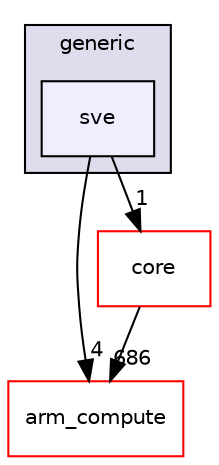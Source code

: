 digraph "src/cpu/kernels/activation/generic/sve" {
  compound=true
  node [ fontsize="10", fontname="Helvetica"];
  edge [ labelfontsize="10", labelfontname="Helvetica"];
  subgraph clusterdir_0eda15e1c70fe142771981aa2f90fcba {
    graph [ bgcolor="#ddddee", pencolor="black", label="generic" fontname="Helvetica", fontsize="10", URL="dir_0eda15e1c70fe142771981aa2f90fcba.xhtml"]
  dir_63597bf4925babb32fd9f1843cad56b0 [shape=box, label="sve", style="filled", fillcolor="#eeeeff", pencolor="black", URL="dir_63597bf4925babb32fd9f1843cad56b0.xhtml"];
  }
  dir_214608ef36d61442cb2b0c1c4e9a7def [shape=box label="arm_compute" fillcolor="white" style="filled" color="red" URL="dir_214608ef36d61442cb2b0c1c4e9a7def.xhtml"];
  dir_aebb8dcc11953d78e620bbef0b9e2183 [shape=box label="core" fillcolor="white" style="filled" color="red" URL="dir_aebb8dcc11953d78e620bbef0b9e2183.xhtml"];
  dir_63597bf4925babb32fd9f1843cad56b0->dir_214608ef36d61442cb2b0c1c4e9a7def [headlabel="4", labeldistance=1.5 headhref="dir_000420_000000.xhtml"];
  dir_63597bf4925babb32fd9f1843cad56b0->dir_aebb8dcc11953d78e620bbef0b9e2183 [headlabel="1", labeldistance=1.5 headhref="dir_000420_000017.xhtml"];
  dir_aebb8dcc11953d78e620bbef0b9e2183->dir_214608ef36d61442cb2b0c1c4e9a7def [headlabel="686", labeldistance=1.5 headhref="dir_000017_000000.xhtml"];
}
